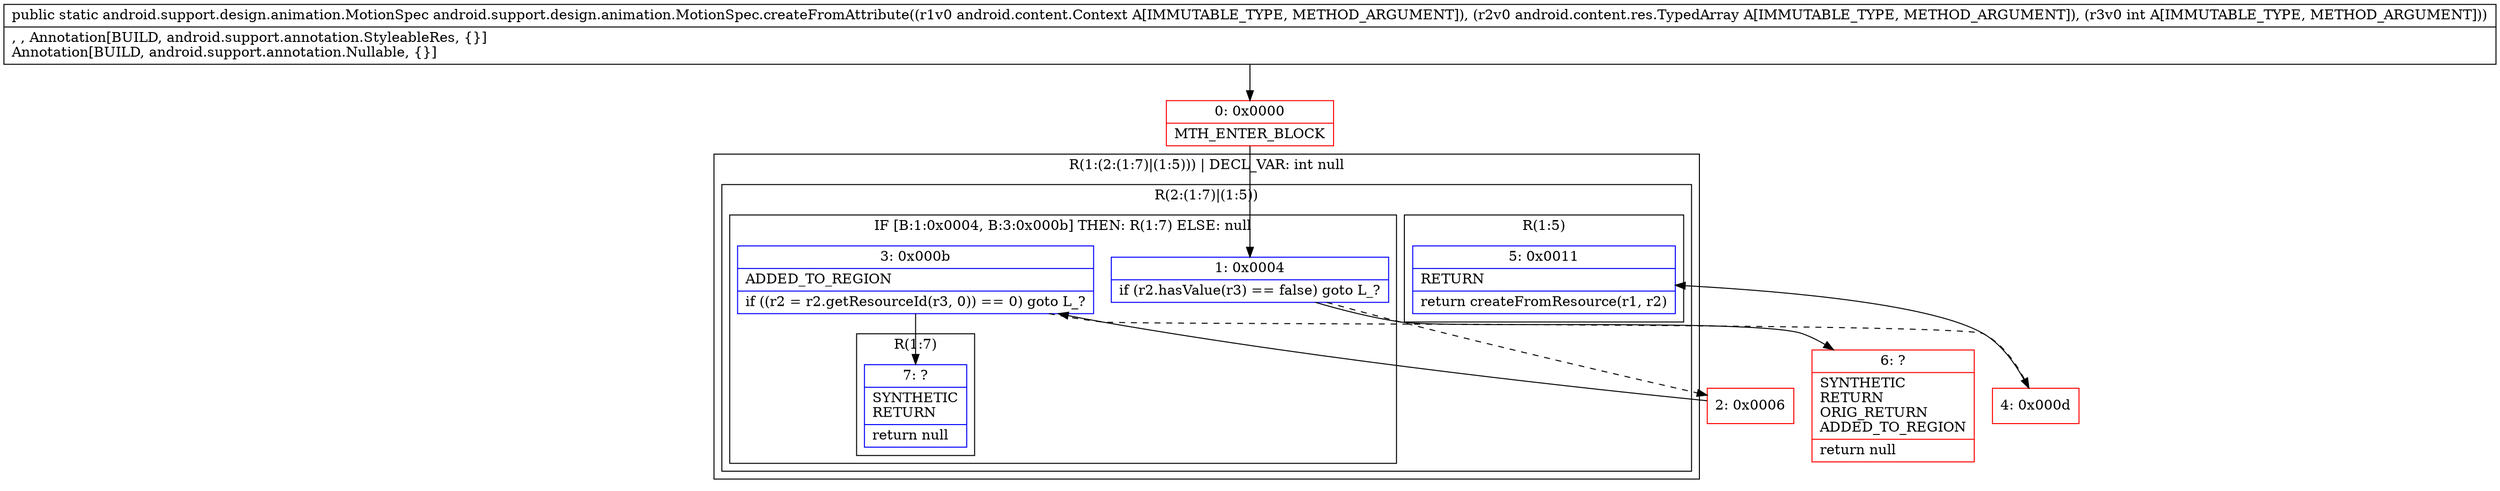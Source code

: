digraph "CFG forandroid.support.design.animation.MotionSpec.createFromAttribute(Landroid\/content\/Context;Landroid\/content\/res\/TypedArray;I)Landroid\/support\/design\/animation\/MotionSpec;" {
subgraph cluster_Region_2008104032 {
label = "R(1:(2:(1:7)|(1:5))) | DECL_VAR: int null\l";
node [shape=record,color=blue];
subgraph cluster_Region_615336933 {
label = "R(2:(1:7)|(1:5))";
node [shape=record,color=blue];
subgraph cluster_IfRegion_299409629 {
label = "IF [B:1:0x0004, B:3:0x000b] THEN: R(1:7) ELSE: null";
node [shape=record,color=blue];
Node_1 [shape=record,label="{1\:\ 0x0004|if (r2.hasValue(r3) == false) goto L_?\l}"];
Node_3 [shape=record,label="{3\:\ 0x000b|ADDED_TO_REGION\l|if ((r2 = r2.getResourceId(r3, 0)) == 0) goto L_?\l}"];
subgraph cluster_Region_671244593 {
label = "R(1:7)";
node [shape=record,color=blue];
Node_7 [shape=record,label="{7\:\ ?|SYNTHETIC\lRETURN\l|return null\l}"];
}
}
subgraph cluster_Region_1445861997 {
label = "R(1:5)";
node [shape=record,color=blue];
Node_5 [shape=record,label="{5\:\ 0x0011|RETURN\l|return createFromResource(r1, r2)\l}"];
}
}
}
Node_0 [shape=record,color=red,label="{0\:\ 0x0000|MTH_ENTER_BLOCK\l}"];
Node_2 [shape=record,color=red,label="{2\:\ 0x0006}"];
Node_4 [shape=record,color=red,label="{4\:\ 0x000d}"];
Node_6 [shape=record,color=red,label="{6\:\ ?|SYNTHETIC\lRETURN\lORIG_RETURN\lADDED_TO_REGION\l|return null\l}"];
MethodNode[shape=record,label="{public static android.support.design.animation.MotionSpec android.support.design.animation.MotionSpec.createFromAttribute((r1v0 android.content.Context A[IMMUTABLE_TYPE, METHOD_ARGUMENT]), (r2v0 android.content.res.TypedArray A[IMMUTABLE_TYPE, METHOD_ARGUMENT]), (r3v0 int A[IMMUTABLE_TYPE, METHOD_ARGUMENT]))  | , , Annotation[BUILD, android.support.annotation.StyleableRes, \{\}]\lAnnotation[BUILD, android.support.annotation.Nullable, \{\}]\l}"];
MethodNode -> Node_0;
Node_1 -> Node_2[style=dashed];
Node_1 -> Node_6;
Node_3 -> Node_4[style=dashed];
Node_3 -> Node_7;
Node_0 -> Node_1;
Node_2 -> Node_3;
Node_4 -> Node_5;
}

